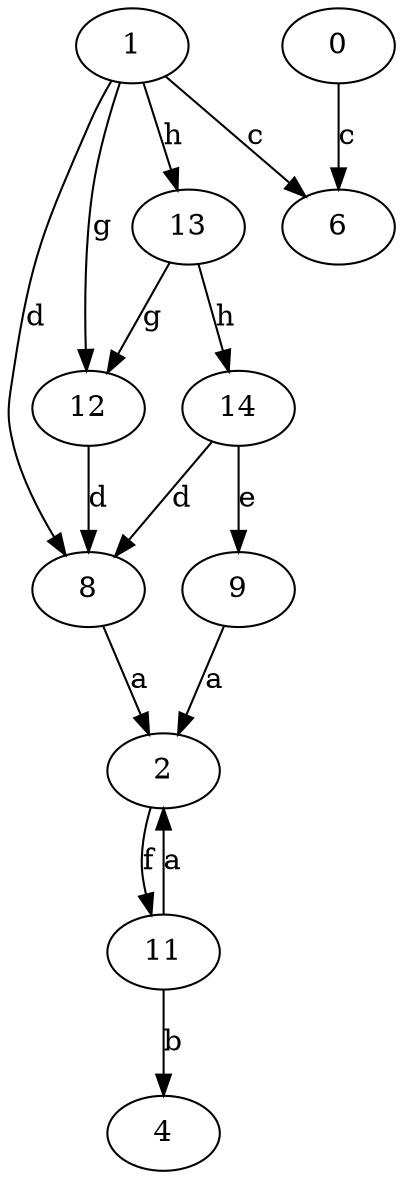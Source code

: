 strict digraph  {
1;
2;
4;
6;
8;
9;
11;
0;
12;
13;
14;
1 -> 6  [label=c];
1 -> 8  [label=d];
1 -> 12  [label=g];
1 -> 13  [label=h];
2 -> 11  [label=f];
8 -> 2  [label=a];
9 -> 2  [label=a];
11 -> 2  [label=a];
11 -> 4  [label=b];
0 -> 6  [label=c];
12 -> 8  [label=d];
13 -> 12  [label=g];
13 -> 14  [label=h];
14 -> 8  [label=d];
14 -> 9  [label=e];
}
